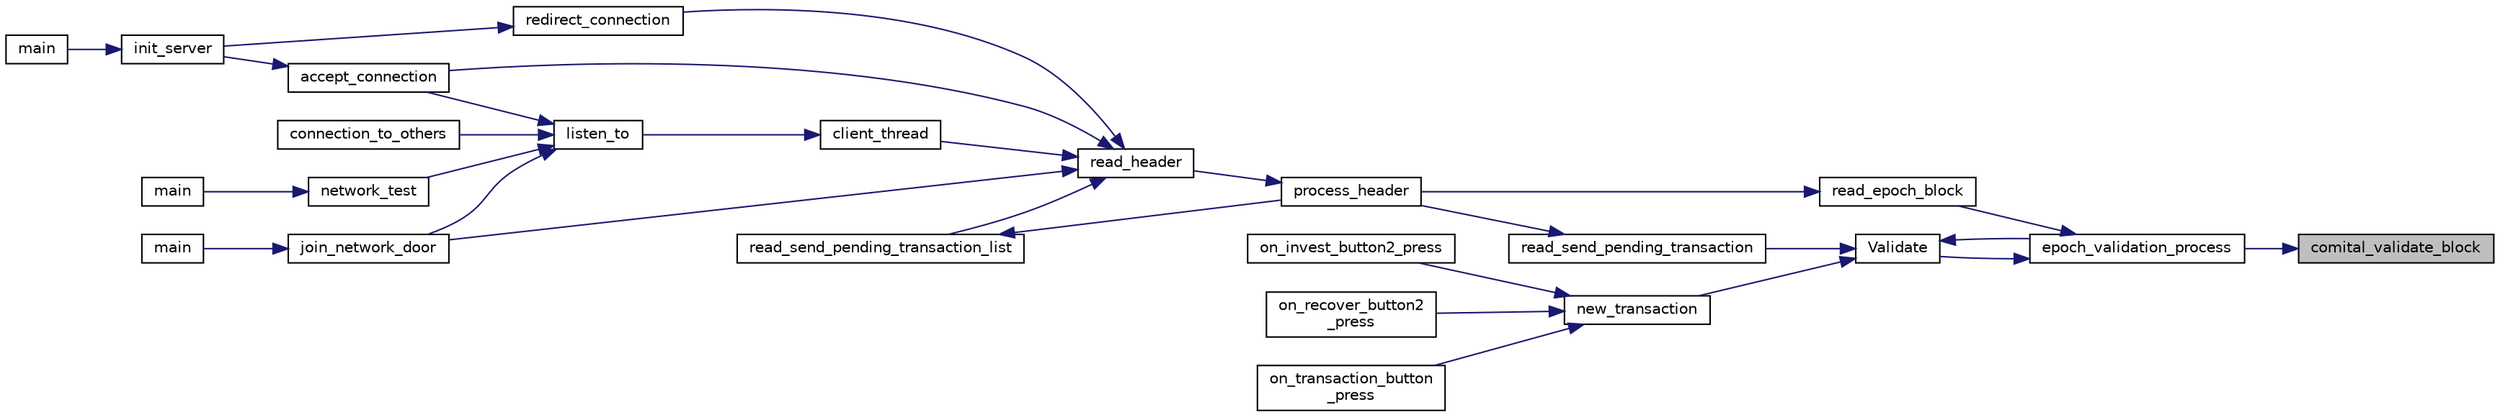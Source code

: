 digraph "comital_validate_block"
{
 // LATEX_PDF_SIZE
  edge [fontname="Helvetica",fontsize="10",labelfontname="Helvetica",labelfontsize="10"];
  node [fontname="Helvetica",fontsize="10",shape=record];
  rankdir="RL";
  Node1 [label="comital_validate_block",height=0.2,width=0.4,color="black", fillcolor="grey75", style="filled", fontcolor="black",tooltip="For the comital, check block validity."];
  Node1 -> Node2 [dir="back",color="midnightblue",fontsize="10",style="solid",fontname="Helvetica"];
  Node2 [label="epoch_validation_process",height=0.2,width=0.4,color="black", fillcolor="white", style="filled",URL="$get__data_8h.html#aa5eb9e1d62d1366fdebe19a5819d1bde",tooltip="Epoch validation protocol."];
  Node2 -> Node3 [dir="back",color="midnightblue",fontsize="10",style="solid",fontname="Helvetica"];
  Node3 [label="read_epoch_block",height=0.2,width=0.4,color="black", fillcolor="white", style="filled",URL="$get__data_8h.html#a8989114706afc158ef465a1cba2de0dc",tooltip="Read a socket sended epoch block."];
  Node3 -> Node4 [dir="back",color="midnightblue",fontsize="10",style="solid",fontname="Helvetica"];
  Node4 [label="process_header",height=0.2,width=0.4,color="black", fillcolor="white", style="filled",URL="$get__data_8c.html#acf73eaf498a41a592973793346c358d7",tooltip=" "];
  Node4 -> Node5 [dir="back",color="midnightblue",fontsize="10",style="solid",fontname="Helvetica"];
  Node5 [label="read_header",height=0.2,width=0.4,color="black", fillcolor="white", style="filled",URL="$get__data_8h.html#a1f63104d8a019196f59d848bacafcaf0",tooltip="Waits a header in 'sockfd', reads it and processes it."];
  Node5 -> Node6 [dir="back",color="midnightblue",fontsize="10",style="solid",fontname="Helvetica"];
  Node6 [label="accept_connection",height=0.2,width=0.4,color="black", fillcolor="white", style="filled",URL="$server_8c.html#a51b8c8c4c2582cc90f8155bd9eaab4c0",tooltip=" "];
  Node6 -> Node7 [dir="back",color="midnightblue",fontsize="10",style="solid",fontname="Helvetica"];
  Node7 [label="init_server",height=0.2,width=0.4,color="black", fillcolor="white", style="filled",URL="$server_8h.html#a10fb306879537348fffef6ae68f70640",tooltip="Launches a server instance, connected to the peer-to-peer network 'hostname'."];
  Node7 -> Node8 [dir="back",color="midnightblue",fontsize="10",style="solid",fontname="Helvetica"];
  Node8 [label="main",height=0.2,width=0.4,color="black", fillcolor="white", style="filled",URL="$serverdoor_8c.html#ae66f6b31b5ad750f1fe042a706a4e3d4",tooltip=" "];
  Node5 -> Node9 [dir="back",color="midnightblue",fontsize="10",style="solid",fontname="Helvetica"];
  Node9 [label="client_thread",height=0.2,width=0.4,color="black", fillcolor="white", style="filled",URL="$network_2client_8h.html#a351b786eb662460f254da2ff204fcfcc",tooltip="Create a client thread."];
  Node9 -> Node10 [dir="back",color="midnightblue",fontsize="10",style="solid",fontname="Helvetica"];
  Node10 [label="listen_to",height=0.2,width=0.4,color="black", fillcolor="white", style="filled",URL="$network_2client_8h.html#a7be5d0a5ee88cfd1a654fc4813273708",tooltip="Tries to connect to the peer-to-peer network via a node in the Node structure."];
  Node10 -> Node6 [dir="back",color="midnightblue",fontsize="10",style="solid",fontname="Helvetica"];
  Node10 -> Node11 [dir="back",color="midnightblue",fontsize="10",style="solid",fontname="Helvetica"];
  Node11 [label="connection_to_others",height=0.2,width=0.4,color="black", fillcolor="white", style="filled",URL="$client_8h.html#ab7126685bb9b5dc07de54dbb8a8ba89d",tooltip=" "];
  Node10 -> Node12 [dir="back",color="midnightblue",fontsize="10",style="solid",fontname="Helvetica"];
  Node12 [label="join_network_door",height=0.2,width=0.4,color="black", fillcolor="white", style="filled",URL="$client_8h.html#a4bc5d82e85996fecc53fe3e97c2a7b98",tooltip=" "];
  Node12 -> Node13 [dir="back",color="midnightblue",fontsize="10",style="solid",fontname="Helvetica"];
  Node13 [label="main",height=0.2,width=0.4,color="black", fillcolor="white", style="filled",URL="$client_8c.html#a3c04138a5bfe5d72780bb7e82a18e627",tooltip=" "];
  Node10 -> Node14 [dir="back",color="midnightblue",fontsize="10",style="solid",fontname="Helvetica"];
  Node14 [label="network_test",height=0.2,width=0.4,color="black", fillcolor="white", style="filled",URL="$client__test_8h.html#ade76ed0fdf28b393fbdc89e611688256",tooltip=" "];
  Node14 -> Node15 [dir="back",color="midnightblue",fontsize="10",style="solid",fontname="Helvetica"];
  Node15 [label="main",height=0.2,width=0.4,color="black", fillcolor="white", style="filled",URL="$unit__testing_8c.html#ae66f6b31b5ad750f1fe042a706a4e3d4",tooltip=" "];
  Node5 -> Node12 [dir="back",color="midnightblue",fontsize="10",style="solid",fontname="Helvetica"];
  Node5 -> Node16 [dir="back",color="midnightblue",fontsize="10",style="solid",fontname="Helvetica"];
  Node16 [label="read_send_pending_transaction_list",height=0.2,width=0.4,color="black", fillcolor="white", style="filled",URL="$get__data_8h.html#a510587b3efb5dbf21a2c873ada26881a",tooltip="Read a socket sended pending transaction list."];
  Node16 -> Node4 [dir="back",color="midnightblue",fontsize="10",style="solid",fontname="Helvetica"];
  Node5 -> Node17 [dir="back",color="midnightblue",fontsize="10",style="solid",fontname="Helvetica"];
  Node17 [label="redirect_connection",height=0.2,width=0.4,color="black", fillcolor="white", style="filled",URL="$server_8c.html#a84cf9ceb7f864ec15c6a0a51fec348ed",tooltip=" "];
  Node17 -> Node7 [dir="back",color="midnightblue",fontsize="10",style="solid",fontname="Helvetica"];
  Node2 -> Node18 [dir="back",color="midnightblue",fontsize="10",style="solid",fontname="Helvetica"];
  Node18 [label="Validate",height=0.2,width=0.4,color="black", fillcolor="white", style="filled",URL="$client_8h.html#a6a17e4539f5b0c67dbd36bae0c2c0c8a",tooltip=" "];
  Node18 -> Node2 [dir="back",color="midnightblue",fontsize="10",style="solid",fontname="Helvetica"];
  Node18 -> Node19 [dir="back",color="midnightblue",fontsize="10",style="solid",fontname="Helvetica"];
  Node19 [label="new_transaction",height=0.2,width=0.4,color="black", fillcolor="white", style="filled",URL="$client_8h.html#a597346567fc95cf305a94063df3e86c3",tooltip=" "];
  Node19 -> Node20 [dir="back",color="midnightblue",fontsize="10",style="solid",fontname="Helvetica"];
  Node20 [label="on_invest_button2_press",height=0.2,width=0.4,color="black", fillcolor="white", style="filled",URL="$ui_8c.html#ae8893501fa8a537ec50cc272353fca19",tooltip=" "];
  Node19 -> Node21 [dir="back",color="midnightblue",fontsize="10",style="solid",fontname="Helvetica"];
  Node21 [label="on_recover_button2\l_press",height=0.2,width=0.4,color="black", fillcolor="white", style="filled",URL="$ui_8c.html#ad8f99ac51861be5da7d885cdd2e26ea0",tooltip=" "];
  Node19 -> Node22 [dir="back",color="midnightblue",fontsize="10",style="solid",fontname="Helvetica"];
  Node22 [label="on_transaction_button\l_press",height=0.2,width=0.4,color="black", fillcolor="white", style="filled",URL="$ui_8c.html#a5e22e78adc3ccb25f63ee84836cc83e4",tooltip=" "];
  Node18 -> Node23 [dir="back",color="midnightblue",fontsize="10",style="solid",fontname="Helvetica"];
  Node23 [label="read_send_pending_transaction",height=0.2,width=0.4,color="black", fillcolor="white", style="filled",URL="$get__data_8h.html#ae72cba3b0c10b02c73fb58f40c4bc341",tooltip="Read a socket sended pending transaction."];
  Node23 -> Node4 [dir="back",color="midnightblue",fontsize="10",style="solid",fontname="Helvetica"];
}

